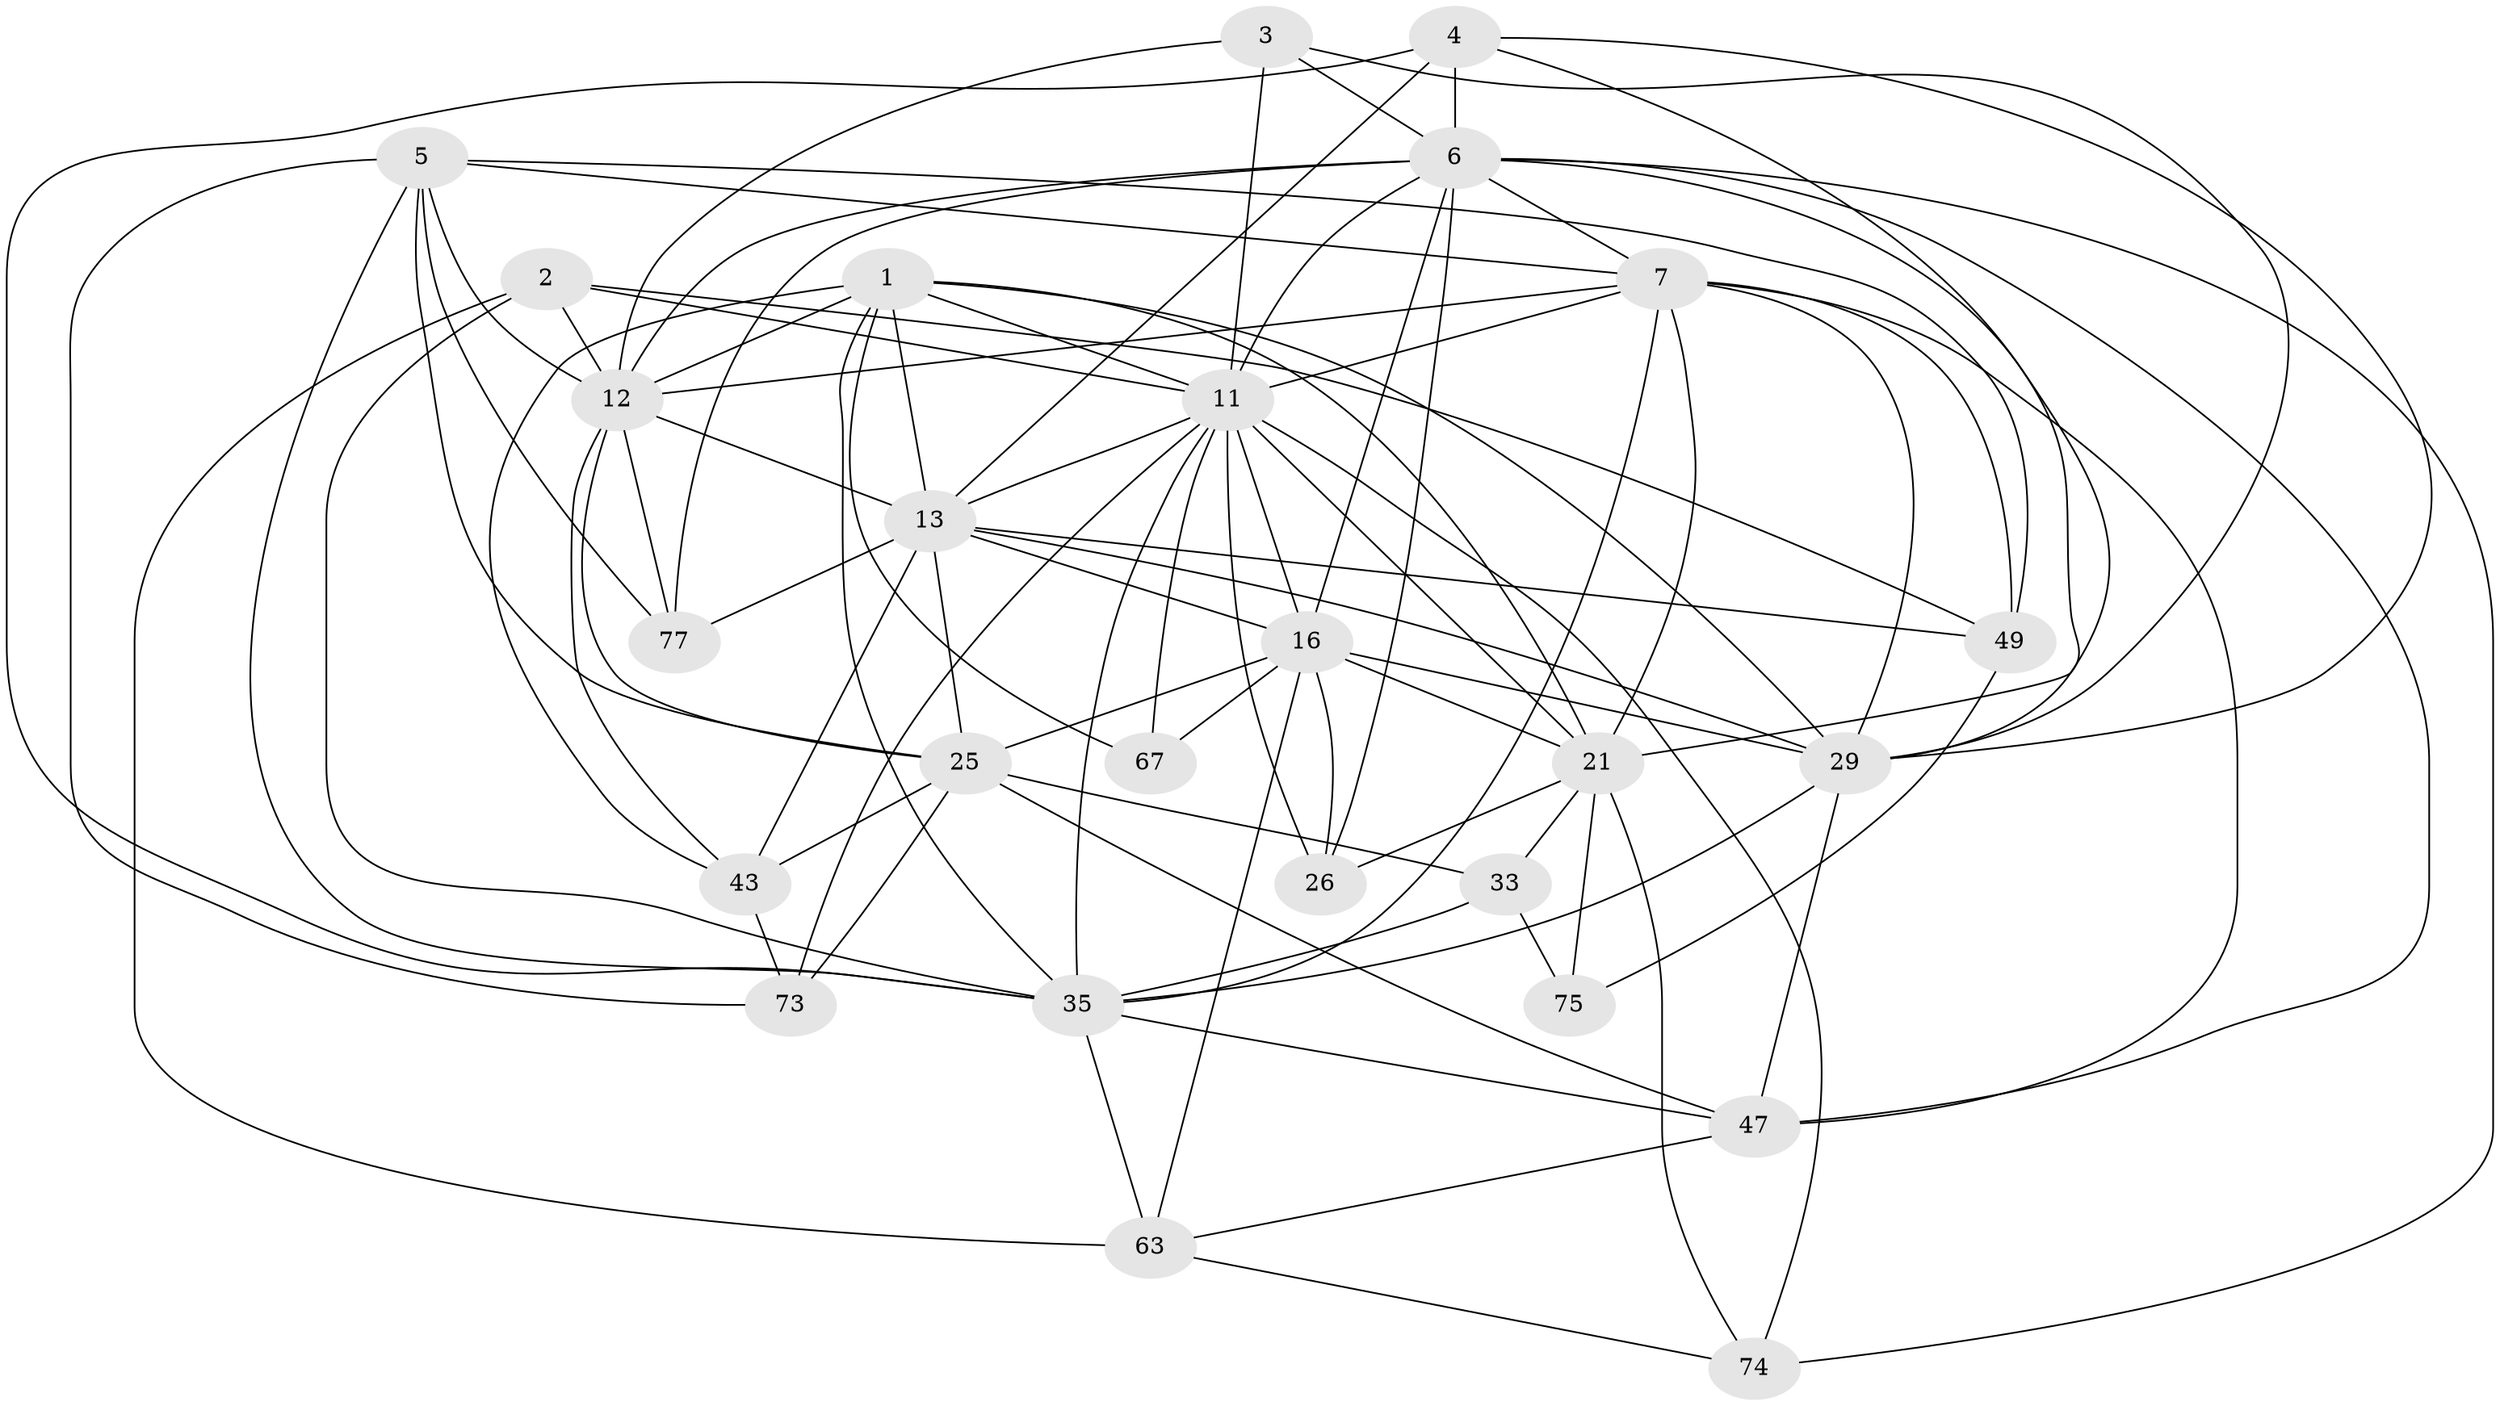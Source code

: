 // original degree distribution, {4: 1.0}
// Generated by graph-tools (version 1.1) at 2025/20/03/04/25 18:20:53]
// undirected, 26 vertices, 87 edges
graph export_dot {
graph [start="1"]
  node [color=gray90,style=filled];
  1 [super="+34"];
  2 [super="+18+48"];
  3;
  4 [super="+80+19"];
  5 [super="+8+10+65"];
  6 [super="+70+9+15"];
  7 [super="+14"];
  11 [super="+53+52+20"];
  12 [super="+59+31"];
  13 [super="+17+55"];
  16 [super="+41+42"];
  21 [super="+79+68+24+54"];
  25 [super="+40"];
  26;
  29 [super="+30+83+66"];
  33;
  35 [super="+36+37+56"];
  43 [super="+51"];
  47 [super="+61"];
  49 [super="+69+57"];
  63 [super="+78"];
  67;
  73;
  74;
  75;
  77;
  1 -- 67;
  1 -- 11;
  1 -- 43;
  1 -- 13;
  1 -- 29;
  1 -- 21 [weight=2];
  1 -- 35;
  1 -- 12 [weight=2];
  2 -- 12 [weight=2];
  2 -- 63;
  2 -- 49 [weight=2];
  2 -- 11;
  2 -- 35 [weight=2];
  3 -- 29;
  3 -- 6;
  3 -- 12;
  3 -- 11;
  4 -- 29;
  4 -- 13;
  4 -- 6 [weight=3];
  4 -- 21;
  4 -- 35 [weight=2];
  5 -- 25;
  5 -- 49 [weight=2];
  5 -- 35;
  5 -- 73;
  5 -- 12;
  5 -- 77;
  5 -- 7;
  6 -- 74;
  6 -- 16;
  6 -- 77;
  6 -- 12;
  6 -- 26;
  6 -- 11 [weight=2];
  6 -- 29;
  6 -- 47;
  6 -- 7 [weight=3];
  7 -- 11;
  7 -- 29;
  7 -- 47;
  7 -- 49;
  7 -- 35;
  7 -- 21 [weight=2];
  7 -- 12;
  11 -- 26;
  11 -- 67 [weight=2];
  11 -- 35;
  11 -- 16 [weight=2];
  11 -- 73;
  11 -- 74;
  11 -- 13;
  11 -- 21;
  12 -- 43;
  12 -- 77;
  12 -- 25;
  12 -- 13;
  13 -- 77;
  13 -- 43 [weight=2];
  13 -- 49 [weight=2];
  13 -- 29 [weight=3];
  13 -- 16;
  13 -- 25;
  16 -- 67;
  16 -- 25;
  16 -- 21;
  16 -- 29;
  16 -- 26;
  16 -- 63;
  21 -- 75 [weight=2];
  21 -- 26;
  21 -- 74;
  21 -- 33;
  25 -- 43;
  25 -- 73;
  25 -- 33;
  25 -- 47;
  29 -- 35 [weight=2];
  29 -- 47;
  33 -- 75;
  33 -- 35;
  35 -- 63 [weight=2];
  35 -- 47;
  43 -- 73;
  47 -- 63;
  49 -- 75;
  63 -- 74;
}
